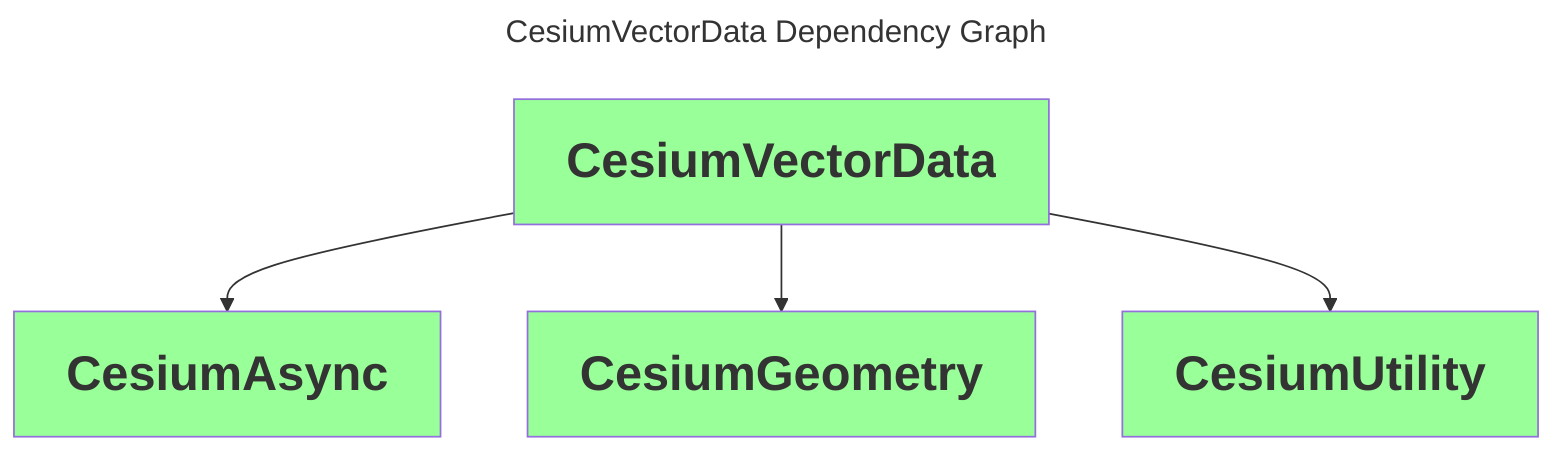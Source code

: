 ---
comment: This file was generated by dep-graph-gen. DO NOT EDIT THIS FILE!

title: CesiumVectorData Dependency Graph
---
graph TD
  classDef dependencyNode fill:#fff,stroke:#ccc,color:#666,font-weight:bold,font-size:28px
  classDef libraryNode fill:#9f9,font-weight:bold,font-size:28px
  CesiumVectorData[CesiumVectorData] --> CesiumAsync[CesiumAsync]
  CesiumVectorData[CesiumVectorData] --> CesiumGeometry[CesiumGeometry]
  CesiumVectorData[CesiumVectorData] --> CesiumUtility[CesiumUtility]
  class CesiumAsync,CesiumGeometry,CesiumUtility,CesiumVectorData libraryNode